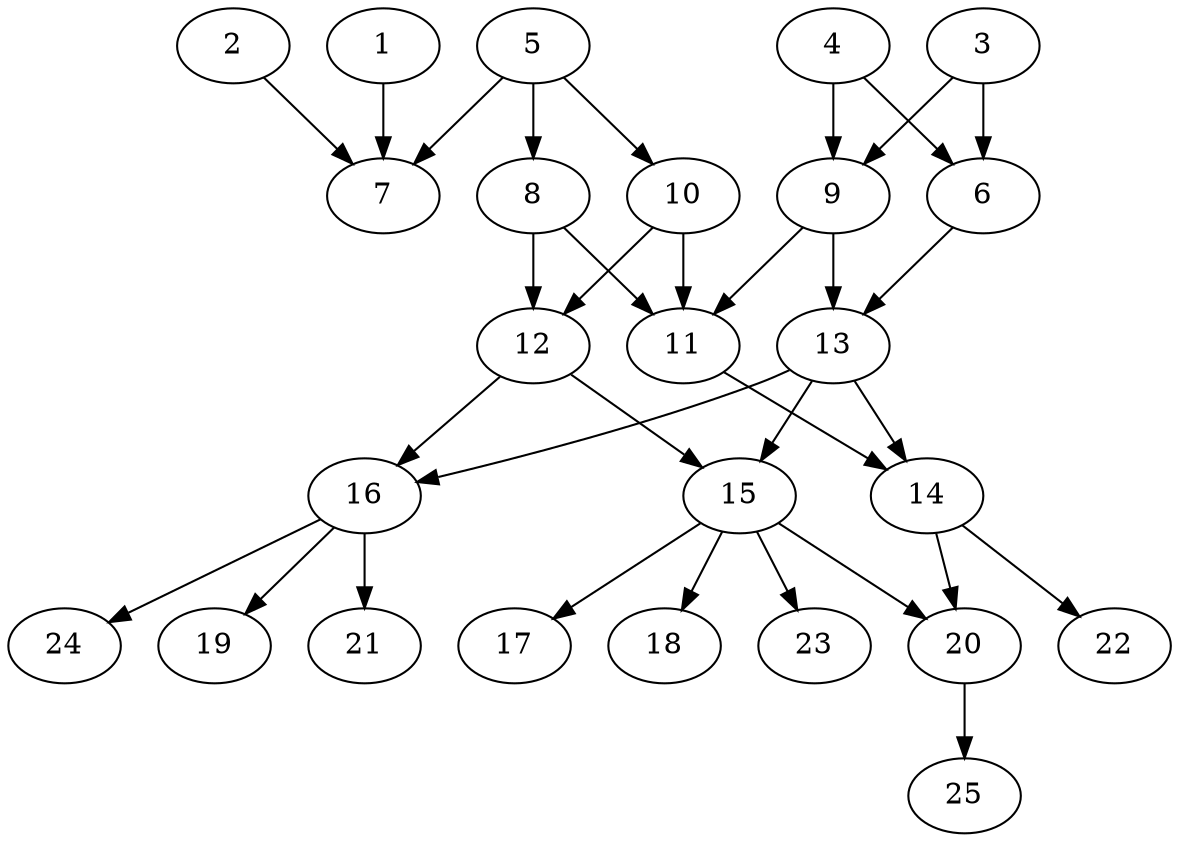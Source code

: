 // DAG automatically generated by daggen at Tue Aug  6 16:26:47 2019
// ./daggen --dot -n 25 --ccr 0.3 --fat 0.6 --regular 0.5 --density 0.6 --mindata 5242880 --maxdata 52428800 
digraph G {
  1 [size="114070187", alpha="0.02", expect_size="34221056"] 
  1 -> 7 [size ="34221056"]
  2 [size="36191573", alpha="0.06", expect_size="10857472"] 
  2 -> 7 [size ="10857472"]
  3 [size="125170347", alpha="0.01", expect_size="37551104"] 
  3 -> 6 [size ="37551104"]
  3 -> 9 [size ="37551104"]
  4 [size="19735893", alpha="0.14", expect_size="5920768"] 
  4 -> 6 [size ="5920768"]
  4 -> 9 [size ="5920768"]
  5 [size="18421760", alpha="0.02", expect_size="5526528"] 
  5 -> 7 [size ="5526528"]
  5 -> 8 [size ="5526528"]
  5 -> 10 [size ="5526528"]
  6 [size="30829227", alpha="0.07", expect_size="9248768"] 
  6 -> 13 [size ="9248768"]
  7 [size="108912640", alpha="0.07", expect_size="32673792"] 
  8 [size="154880000", alpha="0.19", expect_size="46464000"] 
  8 -> 11 [size ="46464000"]
  8 -> 12 [size ="46464000"]
  9 [size="76984320", alpha="0.09", expect_size="23095296"] 
  9 -> 11 [size ="23095296"]
  9 -> 13 [size ="23095296"]
  10 [size="93853013", alpha="0.07", expect_size="28155904"] 
  10 -> 11 [size ="28155904"]
  10 -> 12 [size ="28155904"]
  11 [size="84165973", alpha="0.05", expect_size="25249792"] 
  11 -> 14 [size ="25249792"]
  12 [size="99447467", alpha="0.03", expect_size="29834240"] 
  12 -> 15 [size ="29834240"]
  12 -> 16 [size ="29834240"]
  13 [size="143189333", alpha="0.12", expect_size="42956800"] 
  13 -> 14 [size ="42956800"]
  13 -> 15 [size ="42956800"]
  13 -> 16 [size ="42956800"]
  14 [size="154050560", alpha="0.05", expect_size="46215168"] 
  14 -> 20 [size ="46215168"]
  14 -> 22 [size ="46215168"]
  15 [size="110021973", alpha="0.07", expect_size="33006592"] 
  15 -> 17 [size ="33006592"]
  15 -> 18 [size ="33006592"]
  15 -> 20 [size ="33006592"]
  15 -> 23 [size ="33006592"]
  16 [size="123729920", alpha="0.18", expect_size="37118976"] 
  16 -> 19 [size ="37118976"]
  16 -> 21 [size ="37118976"]
  16 -> 24 [size ="37118976"]
  17 [size="24306347", alpha="0.10", expect_size="7291904"] 
  18 [size="81646933", alpha="0.14", expect_size="24494080"] 
  19 [size="74615467", alpha="0.06", expect_size="22384640"] 
  20 [size="142612480", alpha="0.01", expect_size="42783744"] 
  20 -> 25 [size ="42783744"]
  21 [size="37461333", alpha="0.08", expect_size="11238400"] 
  22 [size="79663787", alpha="0.18", expect_size="23899136"] 
  23 [size="105270613", alpha="0.01", expect_size="31581184"] 
  24 [size="45813760", alpha="0.04", expect_size="13744128"] 
  25 [size="85760000", alpha="0.08", expect_size="25728000"] 
}
